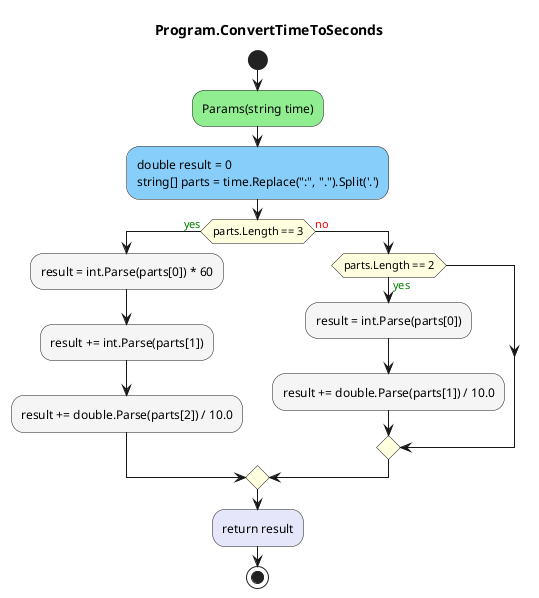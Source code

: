 @startuml Program.ConvertTimeToSeconds
title Program.ConvertTimeToSeconds
start
#LightGreen:Params(string time);
#LightSkyBlue:double result = 0\nstring[] parts = time.Replace(":", ".").Split('.');
#LightYellow:if (parts.Length == 3) then (<color:green>yes)
        #WhiteSmoke:result = int.Parse(parts[0]) * 60;
        #WhiteSmoke:result += int.Parse(parts[1]);
        #WhiteSmoke:result += double.Parse(parts[2]) / 10.0;
    else (<color:red>no)
        #LightYellow:if (parts.Length == 2) then (<color:green>yes)
                #WhiteSmoke:result = int.Parse(parts[0]);
                #WhiteSmoke:result += double.Parse(parts[1]) / 10.0;
        endif
endif
#Lavender:return result;
stop
@enduml
